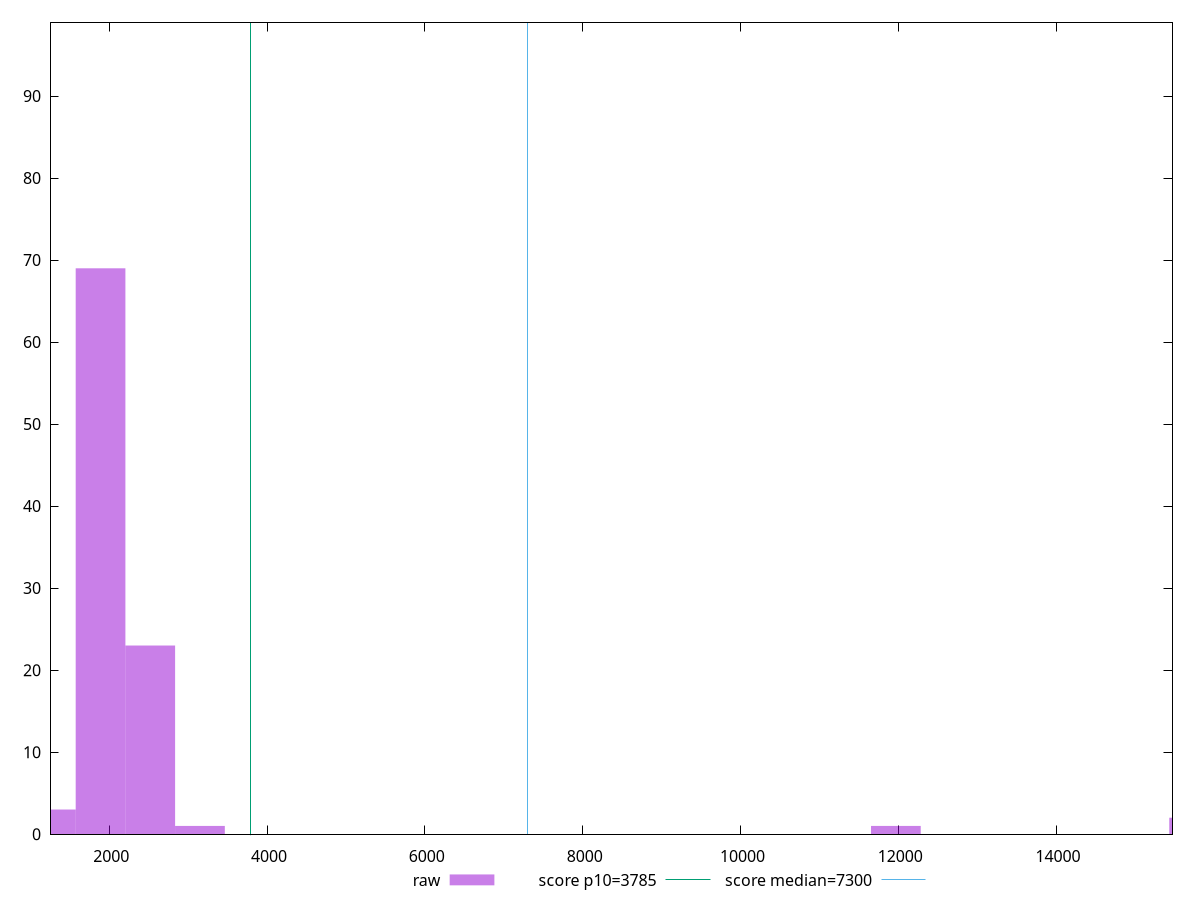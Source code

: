 reset

$raw <<EOF
11969.408969119244 1
15749.222327788479 2
1889.9066793346174 69
2519.8755724461566 23
1259.9377862230783 3
3149.844465557696 1
EOF

set key outside below
set boxwidth 629.9688931115392
set xrange [1249.346:15475.104499999998]
set yrange [0:99]
set trange [0:99]
set style fill transparent solid 0.5 noborder

set parametric
set terminal svg size 640, 490 enhanced background rgb 'white'
set output "report/report_00029_2021-02-24T13-36-40.390Z/interactive/samples/card/raw/histogram.svg"

plot $raw title "raw" with boxes, \
     3785,t title "score p10=3785", \
     7300,t title "score median=7300"

reset
